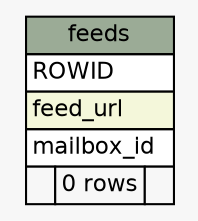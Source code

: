 // dot 2.26.3 on Mac OS X 10.7.2
// SchemaSpy rev 590
digraph "feeds" {
  graph [
    rankdir="RL"
    bgcolor="#f7f7f7"
    nodesep="0.18"
    ranksep="0.46"
    fontname="Helvetica"
    fontsize="11"
  ];
  node [
    fontname="Helvetica"
    fontsize="11"
    shape="plaintext"
  ];
  edge [
    arrowsize="0.8"
  ];
  "feeds" [
    label=<
    <TABLE BORDER="0" CELLBORDER="1" CELLSPACING="0" BGCOLOR="#ffffff">
      <TR><TD COLSPAN="3" BGCOLOR="#9bab96" ALIGN="CENTER">feeds</TD></TR>
      <TR><TD PORT="ROWID" COLSPAN="3" ALIGN="LEFT">ROWID</TD></TR>
      <TR><TD PORT="feed_url" COLSPAN="3" BGCOLOR="#f4f7da" ALIGN="LEFT">feed_url</TD></TR>
      <TR><TD PORT="mailbox_id" COLSPAN="3" ALIGN="LEFT">mailbox_id</TD></TR>
      <TR><TD ALIGN="LEFT" BGCOLOR="#f7f7f7">  </TD><TD ALIGN="RIGHT" BGCOLOR="#f7f7f7">0 rows</TD><TD ALIGN="RIGHT" BGCOLOR="#f7f7f7">  </TD></TR>
    </TABLE>>
    URL="tables/feeds.html"
    tooltip="feeds"
  ];
}
